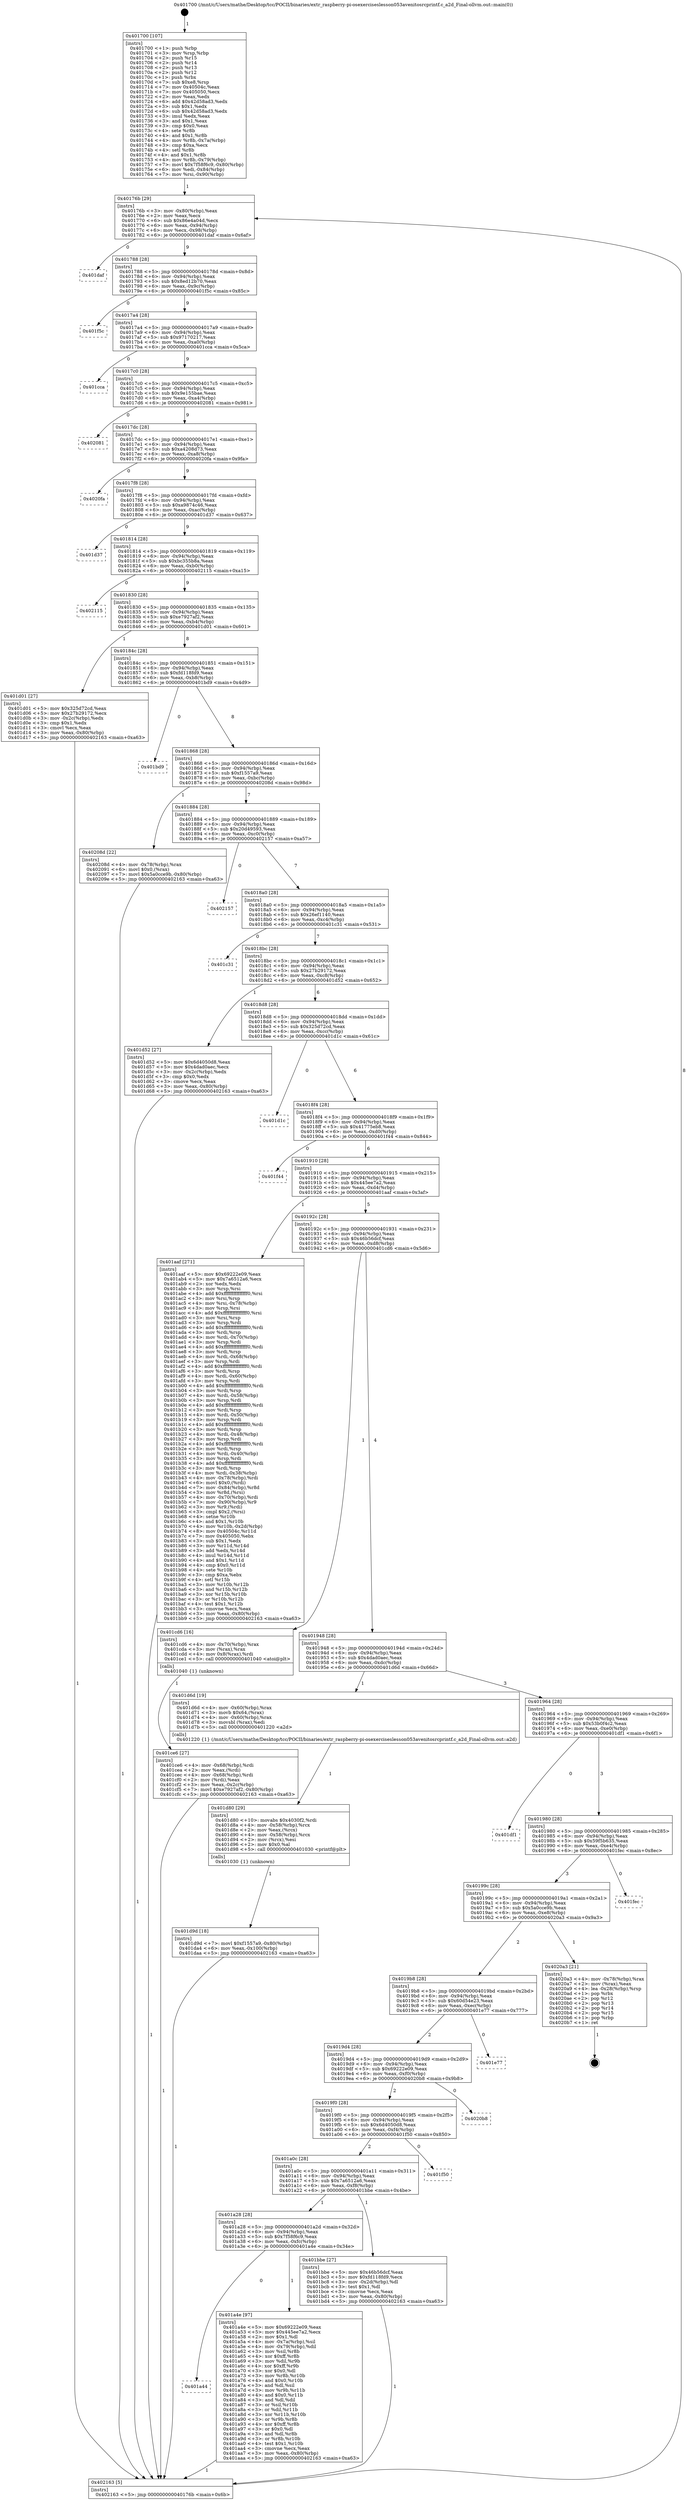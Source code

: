 digraph "0x401700" {
  label = "0x401700 (/mnt/c/Users/mathe/Desktop/tcc/POCII/binaries/extr_raspberry-pi-osexerciseslesson053avenitosrcprintf.c_a2d_Final-ollvm.out::main(0))"
  labelloc = "t"
  node[shape=record]

  Entry [label="",width=0.3,height=0.3,shape=circle,fillcolor=black,style=filled]
  "0x40176b" [label="{
     0x40176b [29]\l
     | [instrs]\l
     &nbsp;&nbsp;0x40176b \<+3\>: mov -0x80(%rbp),%eax\l
     &nbsp;&nbsp;0x40176e \<+2\>: mov %eax,%ecx\l
     &nbsp;&nbsp;0x401770 \<+6\>: sub $0x86e4a04d,%ecx\l
     &nbsp;&nbsp;0x401776 \<+6\>: mov %eax,-0x94(%rbp)\l
     &nbsp;&nbsp;0x40177c \<+6\>: mov %ecx,-0x98(%rbp)\l
     &nbsp;&nbsp;0x401782 \<+6\>: je 0000000000401daf \<main+0x6af\>\l
  }"]
  "0x401daf" [label="{
     0x401daf\l
  }", style=dashed]
  "0x401788" [label="{
     0x401788 [28]\l
     | [instrs]\l
     &nbsp;&nbsp;0x401788 \<+5\>: jmp 000000000040178d \<main+0x8d\>\l
     &nbsp;&nbsp;0x40178d \<+6\>: mov -0x94(%rbp),%eax\l
     &nbsp;&nbsp;0x401793 \<+5\>: sub $0x8ed12b70,%eax\l
     &nbsp;&nbsp;0x401798 \<+6\>: mov %eax,-0x9c(%rbp)\l
     &nbsp;&nbsp;0x40179e \<+6\>: je 0000000000401f5c \<main+0x85c\>\l
  }"]
  Exit [label="",width=0.3,height=0.3,shape=circle,fillcolor=black,style=filled,peripheries=2]
  "0x401f5c" [label="{
     0x401f5c\l
  }", style=dashed]
  "0x4017a4" [label="{
     0x4017a4 [28]\l
     | [instrs]\l
     &nbsp;&nbsp;0x4017a4 \<+5\>: jmp 00000000004017a9 \<main+0xa9\>\l
     &nbsp;&nbsp;0x4017a9 \<+6\>: mov -0x94(%rbp),%eax\l
     &nbsp;&nbsp;0x4017af \<+5\>: sub $0x97170217,%eax\l
     &nbsp;&nbsp;0x4017b4 \<+6\>: mov %eax,-0xa0(%rbp)\l
     &nbsp;&nbsp;0x4017ba \<+6\>: je 0000000000401cca \<main+0x5ca\>\l
  }"]
  "0x401d9d" [label="{
     0x401d9d [18]\l
     | [instrs]\l
     &nbsp;&nbsp;0x401d9d \<+7\>: movl $0xf1557a9,-0x80(%rbp)\l
     &nbsp;&nbsp;0x401da4 \<+6\>: mov %eax,-0x100(%rbp)\l
     &nbsp;&nbsp;0x401daa \<+5\>: jmp 0000000000402163 \<main+0xa63\>\l
  }"]
  "0x401cca" [label="{
     0x401cca\l
  }", style=dashed]
  "0x4017c0" [label="{
     0x4017c0 [28]\l
     | [instrs]\l
     &nbsp;&nbsp;0x4017c0 \<+5\>: jmp 00000000004017c5 \<main+0xc5\>\l
     &nbsp;&nbsp;0x4017c5 \<+6\>: mov -0x94(%rbp),%eax\l
     &nbsp;&nbsp;0x4017cb \<+5\>: sub $0x9e155bae,%eax\l
     &nbsp;&nbsp;0x4017d0 \<+6\>: mov %eax,-0xa4(%rbp)\l
     &nbsp;&nbsp;0x4017d6 \<+6\>: je 0000000000402081 \<main+0x981\>\l
  }"]
  "0x401d80" [label="{
     0x401d80 [29]\l
     | [instrs]\l
     &nbsp;&nbsp;0x401d80 \<+10\>: movabs $0x4030f2,%rdi\l
     &nbsp;&nbsp;0x401d8a \<+4\>: mov -0x58(%rbp),%rcx\l
     &nbsp;&nbsp;0x401d8e \<+2\>: mov %eax,(%rcx)\l
     &nbsp;&nbsp;0x401d90 \<+4\>: mov -0x58(%rbp),%rcx\l
     &nbsp;&nbsp;0x401d94 \<+2\>: mov (%rcx),%esi\l
     &nbsp;&nbsp;0x401d96 \<+2\>: mov $0x0,%al\l
     &nbsp;&nbsp;0x401d98 \<+5\>: call 0000000000401030 \<printf@plt\>\l
     | [calls]\l
     &nbsp;&nbsp;0x401030 \{1\} (unknown)\l
  }"]
  "0x402081" [label="{
     0x402081\l
  }", style=dashed]
  "0x4017dc" [label="{
     0x4017dc [28]\l
     | [instrs]\l
     &nbsp;&nbsp;0x4017dc \<+5\>: jmp 00000000004017e1 \<main+0xe1\>\l
     &nbsp;&nbsp;0x4017e1 \<+6\>: mov -0x94(%rbp),%eax\l
     &nbsp;&nbsp;0x4017e7 \<+5\>: sub $0xa4208d73,%eax\l
     &nbsp;&nbsp;0x4017ec \<+6\>: mov %eax,-0xa8(%rbp)\l
     &nbsp;&nbsp;0x4017f2 \<+6\>: je 00000000004020fa \<main+0x9fa\>\l
  }"]
  "0x401ce6" [label="{
     0x401ce6 [27]\l
     | [instrs]\l
     &nbsp;&nbsp;0x401ce6 \<+4\>: mov -0x68(%rbp),%rdi\l
     &nbsp;&nbsp;0x401cea \<+2\>: mov %eax,(%rdi)\l
     &nbsp;&nbsp;0x401cec \<+4\>: mov -0x68(%rbp),%rdi\l
     &nbsp;&nbsp;0x401cf0 \<+2\>: mov (%rdi),%eax\l
     &nbsp;&nbsp;0x401cf2 \<+3\>: mov %eax,-0x2c(%rbp)\l
     &nbsp;&nbsp;0x401cf5 \<+7\>: movl $0xe7927af2,-0x80(%rbp)\l
     &nbsp;&nbsp;0x401cfc \<+5\>: jmp 0000000000402163 \<main+0xa63\>\l
  }"]
  "0x4020fa" [label="{
     0x4020fa\l
  }", style=dashed]
  "0x4017f8" [label="{
     0x4017f8 [28]\l
     | [instrs]\l
     &nbsp;&nbsp;0x4017f8 \<+5\>: jmp 00000000004017fd \<main+0xfd\>\l
     &nbsp;&nbsp;0x4017fd \<+6\>: mov -0x94(%rbp),%eax\l
     &nbsp;&nbsp;0x401803 \<+5\>: sub $0xa9874c46,%eax\l
     &nbsp;&nbsp;0x401808 \<+6\>: mov %eax,-0xac(%rbp)\l
     &nbsp;&nbsp;0x40180e \<+6\>: je 0000000000401d37 \<main+0x637\>\l
  }"]
  "0x401700" [label="{
     0x401700 [107]\l
     | [instrs]\l
     &nbsp;&nbsp;0x401700 \<+1\>: push %rbp\l
     &nbsp;&nbsp;0x401701 \<+3\>: mov %rsp,%rbp\l
     &nbsp;&nbsp;0x401704 \<+2\>: push %r15\l
     &nbsp;&nbsp;0x401706 \<+2\>: push %r14\l
     &nbsp;&nbsp;0x401708 \<+2\>: push %r13\l
     &nbsp;&nbsp;0x40170a \<+2\>: push %r12\l
     &nbsp;&nbsp;0x40170c \<+1\>: push %rbx\l
     &nbsp;&nbsp;0x40170d \<+7\>: sub $0xe8,%rsp\l
     &nbsp;&nbsp;0x401714 \<+7\>: mov 0x40504c,%eax\l
     &nbsp;&nbsp;0x40171b \<+7\>: mov 0x405050,%ecx\l
     &nbsp;&nbsp;0x401722 \<+2\>: mov %eax,%edx\l
     &nbsp;&nbsp;0x401724 \<+6\>: add $0x42d58ad3,%edx\l
     &nbsp;&nbsp;0x40172a \<+3\>: sub $0x1,%edx\l
     &nbsp;&nbsp;0x40172d \<+6\>: sub $0x42d58ad3,%edx\l
     &nbsp;&nbsp;0x401733 \<+3\>: imul %edx,%eax\l
     &nbsp;&nbsp;0x401736 \<+3\>: and $0x1,%eax\l
     &nbsp;&nbsp;0x401739 \<+3\>: cmp $0x0,%eax\l
     &nbsp;&nbsp;0x40173c \<+4\>: sete %r8b\l
     &nbsp;&nbsp;0x401740 \<+4\>: and $0x1,%r8b\l
     &nbsp;&nbsp;0x401744 \<+4\>: mov %r8b,-0x7a(%rbp)\l
     &nbsp;&nbsp;0x401748 \<+3\>: cmp $0xa,%ecx\l
     &nbsp;&nbsp;0x40174b \<+4\>: setl %r8b\l
     &nbsp;&nbsp;0x40174f \<+4\>: and $0x1,%r8b\l
     &nbsp;&nbsp;0x401753 \<+4\>: mov %r8b,-0x79(%rbp)\l
     &nbsp;&nbsp;0x401757 \<+7\>: movl $0x7f58f6c9,-0x80(%rbp)\l
     &nbsp;&nbsp;0x40175e \<+6\>: mov %edi,-0x84(%rbp)\l
     &nbsp;&nbsp;0x401764 \<+7\>: mov %rsi,-0x90(%rbp)\l
  }"]
  "0x401d37" [label="{
     0x401d37\l
  }", style=dashed]
  "0x401814" [label="{
     0x401814 [28]\l
     | [instrs]\l
     &nbsp;&nbsp;0x401814 \<+5\>: jmp 0000000000401819 \<main+0x119\>\l
     &nbsp;&nbsp;0x401819 \<+6\>: mov -0x94(%rbp),%eax\l
     &nbsp;&nbsp;0x40181f \<+5\>: sub $0xbc355b8a,%eax\l
     &nbsp;&nbsp;0x401824 \<+6\>: mov %eax,-0xb0(%rbp)\l
     &nbsp;&nbsp;0x40182a \<+6\>: je 0000000000402115 \<main+0xa15\>\l
  }"]
  "0x402163" [label="{
     0x402163 [5]\l
     | [instrs]\l
     &nbsp;&nbsp;0x402163 \<+5\>: jmp 000000000040176b \<main+0x6b\>\l
  }"]
  "0x402115" [label="{
     0x402115\l
  }", style=dashed]
  "0x401830" [label="{
     0x401830 [28]\l
     | [instrs]\l
     &nbsp;&nbsp;0x401830 \<+5\>: jmp 0000000000401835 \<main+0x135\>\l
     &nbsp;&nbsp;0x401835 \<+6\>: mov -0x94(%rbp),%eax\l
     &nbsp;&nbsp;0x40183b \<+5\>: sub $0xe7927af2,%eax\l
     &nbsp;&nbsp;0x401840 \<+6\>: mov %eax,-0xb4(%rbp)\l
     &nbsp;&nbsp;0x401846 \<+6\>: je 0000000000401d01 \<main+0x601\>\l
  }"]
  "0x401a44" [label="{
     0x401a44\l
  }", style=dashed]
  "0x401d01" [label="{
     0x401d01 [27]\l
     | [instrs]\l
     &nbsp;&nbsp;0x401d01 \<+5\>: mov $0x325d72cd,%eax\l
     &nbsp;&nbsp;0x401d06 \<+5\>: mov $0x27b29172,%ecx\l
     &nbsp;&nbsp;0x401d0b \<+3\>: mov -0x2c(%rbp),%edx\l
     &nbsp;&nbsp;0x401d0e \<+3\>: cmp $0x1,%edx\l
     &nbsp;&nbsp;0x401d11 \<+3\>: cmovl %ecx,%eax\l
     &nbsp;&nbsp;0x401d14 \<+3\>: mov %eax,-0x80(%rbp)\l
     &nbsp;&nbsp;0x401d17 \<+5\>: jmp 0000000000402163 \<main+0xa63\>\l
  }"]
  "0x40184c" [label="{
     0x40184c [28]\l
     | [instrs]\l
     &nbsp;&nbsp;0x40184c \<+5\>: jmp 0000000000401851 \<main+0x151\>\l
     &nbsp;&nbsp;0x401851 \<+6\>: mov -0x94(%rbp),%eax\l
     &nbsp;&nbsp;0x401857 \<+5\>: sub $0xfd118fd9,%eax\l
     &nbsp;&nbsp;0x40185c \<+6\>: mov %eax,-0xb8(%rbp)\l
     &nbsp;&nbsp;0x401862 \<+6\>: je 0000000000401bd9 \<main+0x4d9\>\l
  }"]
  "0x401a4e" [label="{
     0x401a4e [97]\l
     | [instrs]\l
     &nbsp;&nbsp;0x401a4e \<+5\>: mov $0x69222e09,%eax\l
     &nbsp;&nbsp;0x401a53 \<+5\>: mov $0x445ee7a2,%ecx\l
     &nbsp;&nbsp;0x401a58 \<+2\>: mov $0x1,%dl\l
     &nbsp;&nbsp;0x401a5a \<+4\>: mov -0x7a(%rbp),%sil\l
     &nbsp;&nbsp;0x401a5e \<+4\>: mov -0x79(%rbp),%dil\l
     &nbsp;&nbsp;0x401a62 \<+3\>: mov %sil,%r8b\l
     &nbsp;&nbsp;0x401a65 \<+4\>: xor $0xff,%r8b\l
     &nbsp;&nbsp;0x401a69 \<+3\>: mov %dil,%r9b\l
     &nbsp;&nbsp;0x401a6c \<+4\>: xor $0xff,%r9b\l
     &nbsp;&nbsp;0x401a70 \<+3\>: xor $0x0,%dl\l
     &nbsp;&nbsp;0x401a73 \<+3\>: mov %r8b,%r10b\l
     &nbsp;&nbsp;0x401a76 \<+4\>: and $0x0,%r10b\l
     &nbsp;&nbsp;0x401a7a \<+3\>: and %dl,%sil\l
     &nbsp;&nbsp;0x401a7d \<+3\>: mov %r9b,%r11b\l
     &nbsp;&nbsp;0x401a80 \<+4\>: and $0x0,%r11b\l
     &nbsp;&nbsp;0x401a84 \<+3\>: and %dl,%dil\l
     &nbsp;&nbsp;0x401a87 \<+3\>: or %sil,%r10b\l
     &nbsp;&nbsp;0x401a8a \<+3\>: or %dil,%r11b\l
     &nbsp;&nbsp;0x401a8d \<+3\>: xor %r11b,%r10b\l
     &nbsp;&nbsp;0x401a90 \<+3\>: or %r9b,%r8b\l
     &nbsp;&nbsp;0x401a93 \<+4\>: xor $0xff,%r8b\l
     &nbsp;&nbsp;0x401a97 \<+3\>: or $0x0,%dl\l
     &nbsp;&nbsp;0x401a9a \<+3\>: and %dl,%r8b\l
     &nbsp;&nbsp;0x401a9d \<+3\>: or %r8b,%r10b\l
     &nbsp;&nbsp;0x401aa0 \<+4\>: test $0x1,%r10b\l
     &nbsp;&nbsp;0x401aa4 \<+3\>: cmovne %ecx,%eax\l
     &nbsp;&nbsp;0x401aa7 \<+3\>: mov %eax,-0x80(%rbp)\l
     &nbsp;&nbsp;0x401aaa \<+5\>: jmp 0000000000402163 \<main+0xa63\>\l
  }"]
  "0x401bd9" [label="{
     0x401bd9\l
  }", style=dashed]
  "0x401868" [label="{
     0x401868 [28]\l
     | [instrs]\l
     &nbsp;&nbsp;0x401868 \<+5\>: jmp 000000000040186d \<main+0x16d\>\l
     &nbsp;&nbsp;0x40186d \<+6\>: mov -0x94(%rbp),%eax\l
     &nbsp;&nbsp;0x401873 \<+5\>: sub $0xf1557a9,%eax\l
     &nbsp;&nbsp;0x401878 \<+6\>: mov %eax,-0xbc(%rbp)\l
     &nbsp;&nbsp;0x40187e \<+6\>: je 000000000040208d \<main+0x98d\>\l
  }"]
  "0x401a28" [label="{
     0x401a28 [28]\l
     | [instrs]\l
     &nbsp;&nbsp;0x401a28 \<+5\>: jmp 0000000000401a2d \<main+0x32d\>\l
     &nbsp;&nbsp;0x401a2d \<+6\>: mov -0x94(%rbp),%eax\l
     &nbsp;&nbsp;0x401a33 \<+5\>: sub $0x7f58f6c9,%eax\l
     &nbsp;&nbsp;0x401a38 \<+6\>: mov %eax,-0xfc(%rbp)\l
     &nbsp;&nbsp;0x401a3e \<+6\>: je 0000000000401a4e \<main+0x34e\>\l
  }"]
  "0x40208d" [label="{
     0x40208d [22]\l
     | [instrs]\l
     &nbsp;&nbsp;0x40208d \<+4\>: mov -0x78(%rbp),%rax\l
     &nbsp;&nbsp;0x402091 \<+6\>: movl $0x0,(%rax)\l
     &nbsp;&nbsp;0x402097 \<+7\>: movl $0x5a0cce9b,-0x80(%rbp)\l
     &nbsp;&nbsp;0x40209e \<+5\>: jmp 0000000000402163 \<main+0xa63\>\l
  }"]
  "0x401884" [label="{
     0x401884 [28]\l
     | [instrs]\l
     &nbsp;&nbsp;0x401884 \<+5\>: jmp 0000000000401889 \<main+0x189\>\l
     &nbsp;&nbsp;0x401889 \<+6\>: mov -0x94(%rbp),%eax\l
     &nbsp;&nbsp;0x40188f \<+5\>: sub $0x20d49593,%eax\l
     &nbsp;&nbsp;0x401894 \<+6\>: mov %eax,-0xc0(%rbp)\l
     &nbsp;&nbsp;0x40189a \<+6\>: je 0000000000402157 \<main+0xa57\>\l
  }"]
  "0x401bbe" [label="{
     0x401bbe [27]\l
     | [instrs]\l
     &nbsp;&nbsp;0x401bbe \<+5\>: mov $0x46b56dcf,%eax\l
     &nbsp;&nbsp;0x401bc3 \<+5\>: mov $0xfd118fd9,%ecx\l
     &nbsp;&nbsp;0x401bc8 \<+3\>: mov -0x2d(%rbp),%dl\l
     &nbsp;&nbsp;0x401bcb \<+3\>: test $0x1,%dl\l
     &nbsp;&nbsp;0x401bce \<+3\>: cmovne %ecx,%eax\l
     &nbsp;&nbsp;0x401bd1 \<+3\>: mov %eax,-0x80(%rbp)\l
     &nbsp;&nbsp;0x401bd4 \<+5\>: jmp 0000000000402163 \<main+0xa63\>\l
  }"]
  "0x402157" [label="{
     0x402157\l
  }", style=dashed]
  "0x4018a0" [label="{
     0x4018a0 [28]\l
     | [instrs]\l
     &nbsp;&nbsp;0x4018a0 \<+5\>: jmp 00000000004018a5 \<main+0x1a5\>\l
     &nbsp;&nbsp;0x4018a5 \<+6\>: mov -0x94(%rbp),%eax\l
     &nbsp;&nbsp;0x4018ab \<+5\>: sub $0x26ef1140,%eax\l
     &nbsp;&nbsp;0x4018b0 \<+6\>: mov %eax,-0xc4(%rbp)\l
     &nbsp;&nbsp;0x4018b6 \<+6\>: je 0000000000401c31 \<main+0x531\>\l
  }"]
  "0x401a0c" [label="{
     0x401a0c [28]\l
     | [instrs]\l
     &nbsp;&nbsp;0x401a0c \<+5\>: jmp 0000000000401a11 \<main+0x311\>\l
     &nbsp;&nbsp;0x401a11 \<+6\>: mov -0x94(%rbp),%eax\l
     &nbsp;&nbsp;0x401a17 \<+5\>: sub $0x7a6512a6,%eax\l
     &nbsp;&nbsp;0x401a1c \<+6\>: mov %eax,-0xf8(%rbp)\l
     &nbsp;&nbsp;0x401a22 \<+6\>: je 0000000000401bbe \<main+0x4be\>\l
  }"]
  "0x401c31" [label="{
     0x401c31\l
  }", style=dashed]
  "0x4018bc" [label="{
     0x4018bc [28]\l
     | [instrs]\l
     &nbsp;&nbsp;0x4018bc \<+5\>: jmp 00000000004018c1 \<main+0x1c1\>\l
     &nbsp;&nbsp;0x4018c1 \<+6\>: mov -0x94(%rbp),%eax\l
     &nbsp;&nbsp;0x4018c7 \<+5\>: sub $0x27b29172,%eax\l
     &nbsp;&nbsp;0x4018cc \<+6\>: mov %eax,-0xc8(%rbp)\l
     &nbsp;&nbsp;0x4018d2 \<+6\>: je 0000000000401d52 \<main+0x652\>\l
  }"]
  "0x401f50" [label="{
     0x401f50\l
  }", style=dashed]
  "0x401d52" [label="{
     0x401d52 [27]\l
     | [instrs]\l
     &nbsp;&nbsp;0x401d52 \<+5\>: mov $0x6d4050d8,%eax\l
     &nbsp;&nbsp;0x401d57 \<+5\>: mov $0x4dad0aec,%ecx\l
     &nbsp;&nbsp;0x401d5c \<+3\>: mov -0x2c(%rbp),%edx\l
     &nbsp;&nbsp;0x401d5f \<+3\>: cmp $0x0,%edx\l
     &nbsp;&nbsp;0x401d62 \<+3\>: cmove %ecx,%eax\l
     &nbsp;&nbsp;0x401d65 \<+3\>: mov %eax,-0x80(%rbp)\l
     &nbsp;&nbsp;0x401d68 \<+5\>: jmp 0000000000402163 \<main+0xa63\>\l
  }"]
  "0x4018d8" [label="{
     0x4018d8 [28]\l
     | [instrs]\l
     &nbsp;&nbsp;0x4018d8 \<+5\>: jmp 00000000004018dd \<main+0x1dd\>\l
     &nbsp;&nbsp;0x4018dd \<+6\>: mov -0x94(%rbp),%eax\l
     &nbsp;&nbsp;0x4018e3 \<+5\>: sub $0x325d72cd,%eax\l
     &nbsp;&nbsp;0x4018e8 \<+6\>: mov %eax,-0xcc(%rbp)\l
     &nbsp;&nbsp;0x4018ee \<+6\>: je 0000000000401d1c \<main+0x61c\>\l
  }"]
  "0x4019f0" [label="{
     0x4019f0 [28]\l
     | [instrs]\l
     &nbsp;&nbsp;0x4019f0 \<+5\>: jmp 00000000004019f5 \<main+0x2f5\>\l
     &nbsp;&nbsp;0x4019f5 \<+6\>: mov -0x94(%rbp),%eax\l
     &nbsp;&nbsp;0x4019fb \<+5\>: sub $0x6d4050d8,%eax\l
     &nbsp;&nbsp;0x401a00 \<+6\>: mov %eax,-0xf4(%rbp)\l
     &nbsp;&nbsp;0x401a06 \<+6\>: je 0000000000401f50 \<main+0x850\>\l
  }"]
  "0x401d1c" [label="{
     0x401d1c\l
  }", style=dashed]
  "0x4018f4" [label="{
     0x4018f4 [28]\l
     | [instrs]\l
     &nbsp;&nbsp;0x4018f4 \<+5\>: jmp 00000000004018f9 \<main+0x1f9\>\l
     &nbsp;&nbsp;0x4018f9 \<+6\>: mov -0x94(%rbp),%eax\l
     &nbsp;&nbsp;0x4018ff \<+5\>: sub $0x41775eb8,%eax\l
     &nbsp;&nbsp;0x401904 \<+6\>: mov %eax,-0xd0(%rbp)\l
     &nbsp;&nbsp;0x40190a \<+6\>: je 0000000000401f44 \<main+0x844\>\l
  }"]
  "0x4020b8" [label="{
     0x4020b8\l
  }", style=dashed]
  "0x401f44" [label="{
     0x401f44\l
  }", style=dashed]
  "0x401910" [label="{
     0x401910 [28]\l
     | [instrs]\l
     &nbsp;&nbsp;0x401910 \<+5\>: jmp 0000000000401915 \<main+0x215\>\l
     &nbsp;&nbsp;0x401915 \<+6\>: mov -0x94(%rbp),%eax\l
     &nbsp;&nbsp;0x40191b \<+5\>: sub $0x445ee7a2,%eax\l
     &nbsp;&nbsp;0x401920 \<+6\>: mov %eax,-0xd4(%rbp)\l
     &nbsp;&nbsp;0x401926 \<+6\>: je 0000000000401aaf \<main+0x3af\>\l
  }"]
  "0x4019d4" [label="{
     0x4019d4 [28]\l
     | [instrs]\l
     &nbsp;&nbsp;0x4019d4 \<+5\>: jmp 00000000004019d9 \<main+0x2d9\>\l
     &nbsp;&nbsp;0x4019d9 \<+6\>: mov -0x94(%rbp),%eax\l
     &nbsp;&nbsp;0x4019df \<+5\>: sub $0x69222e09,%eax\l
     &nbsp;&nbsp;0x4019e4 \<+6\>: mov %eax,-0xf0(%rbp)\l
     &nbsp;&nbsp;0x4019ea \<+6\>: je 00000000004020b8 \<main+0x9b8\>\l
  }"]
  "0x401aaf" [label="{
     0x401aaf [271]\l
     | [instrs]\l
     &nbsp;&nbsp;0x401aaf \<+5\>: mov $0x69222e09,%eax\l
     &nbsp;&nbsp;0x401ab4 \<+5\>: mov $0x7a6512a6,%ecx\l
     &nbsp;&nbsp;0x401ab9 \<+2\>: xor %edx,%edx\l
     &nbsp;&nbsp;0x401abb \<+3\>: mov %rsp,%rsi\l
     &nbsp;&nbsp;0x401abe \<+4\>: add $0xfffffffffffffff0,%rsi\l
     &nbsp;&nbsp;0x401ac2 \<+3\>: mov %rsi,%rsp\l
     &nbsp;&nbsp;0x401ac5 \<+4\>: mov %rsi,-0x78(%rbp)\l
     &nbsp;&nbsp;0x401ac9 \<+3\>: mov %rsp,%rsi\l
     &nbsp;&nbsp;0x401acc \<+4\>: add $0xfffffffffffffff0,%rsi\l
     &nbsp;&nbsp;0x401ad0 \<+3\>: mov %rsi,%rsp\l
     &nbsp;&nbsp;0x401ad3 \<+3\>: mov %rsp,%rdi\l
     &nbsp;&nbsp;0x401ad6 \<+4\>: add $0xfffffffffffffff0,%rdi\l
     &nbsp;&nbsp;0x401ada \<+3\>: mov %rdi,%rsp\l
     &nbsp;&nbsp;0x401add \<+4\>: mov %rdi,-0x70(%rbp)\l
     &nbsp;&nbsp;0x401ae1 \<+3\>: mov %rsp,%rdi\l
     &nbsp;&nbsp;0x401ae4 \<+4\>: add $0xfffffffffffffff0,%rdi\l
     &nbsp;&nbsp;0x401ae8 \<+3\>: mov %rdi,%rsp\l
     &nbsp;&nbsp;0x401aeb \<+4\>: mov %rdi,-0x68(%rbp)\l
     &nbsp;&nbsp;0x401aef \<+3\>: mov %rsp,%rdi\l
     &nbsp;&nbsp;0x401af2 \<+4\>: add $0xfffffffffffffff0,%rdi\l
     &nbsp;&nbsp;0x401af6 \<+3\>: mov %rdi,%rsp\l
     &nbsp;&nbsp;0x401af9 \<+4\>: mov %rdi,-0x60(%rbp)\l
     &nbsp;&nbsp;0x401afd \<+3\>: mov %rsp,%rdi\l
     &nbsp;&nbsp;0x401b00 \<+4\>: add $0xfffffffffffffff0,%rdi\l
     &nbsp;&nbsp;0x401b04 \<+3\>: mov %rdi,%rsp\l
     &nbsp;&nbsp;0x401b07 \<+4\>: mov %rdi,-0x58(%rbp)\l
     &nbsp;&nbsp;0x401b0b \<+3\>: mov %rsp,%rdi\l
     &nbsp;&nbsp;0x401b0e \<+4\>: add $0xfffffffffffffff0,%rdi\l
     &nbsp;&nbsp;0x401b12 \<+3\>: mov %rdi,%rsp\l
     &nbsp;&nbsp;0x401b15 \<+4\>: mov %rdi,-0x50(%rbp)\l
     &nbsp;&nbsp;0x401b19 \<+3\>: mov %rsp,%rdi\l
     &nbsp;&nbsp;0x401b1c \<+4\>: add $0xfffffffffffffff0,%rdi\l
     &nbsp;&nbsp;0x401b20 \<+3\>: mov %rdi,%rsp\l
     &nbsp;&nbsp;0x401b23 \<+4\>: mov %rdi,-0x48(%rbp)\l
     &nbsp;&nbsp;0x401b27 \<+3\>: mov %rsp,%rdi\l
     &nbsp;&nbsp;0x401b2a \<+4\>: add $0xfffffffffffffff0,%rdi\l
     &nbsp;&nbsp;0x401b2e \<+3\>: mov %rdi,%rsp\l
     &nbsp;&nbsp;0x401b31 \<+4\>: mov %rdi,-0x40(%rbp)\l
     &nbsp;&nbsp;0x401b35 \<+3\>: mov %rsp,%rdi\l
     &nbsp;&nbsp;0x401b38 \<+4\>: add $0xfffffffffffffff0,%rdi\l
     &nbsp;&nbsp;0x401b3c \<+3\>: mov %rdi,%rsp\l
     &nbsp;&nbsp;0x401b3f \<+4\>: mov %rdi,-0x38(%rbp)\l
     &nbsp;&nbsp;0x401b43 \<+4\>: mov -0x78(%rbp),%rdi\l
     &nbsp;&nbsp;0x401b47 \<+6\>: movl $0x0,(%rdi)\l
     &nbsp;&nbsp;0x401b4d \<+7\>: mov -0x84(%rbp),%r8d\l
     &nbsp;&nbsp;0x401b54 \<+3\>: mov %r8d,(%rsi)\l
     &nbsp;&nbsp;0x401b57 \<+4\>: mov -0x70(%rbp),%rdi\l
     &nbsp;&nbsp;0x401b5b \<+7\>: mov -0x90(%rbp),%r9\l
     &nbsp;&nbsp;0x401b62 \<+3\>: mov %r9,(%rdi)\l
     &nbsp;&nbsp;0x401b65 \<+3\>: cmpl $0x2,(%rsi)\l
     &nbsp;&nbsp;0x401b68 \<+4\>: setne %r10b\l
     &nbsp;&nbsp;0x401b6c \<+4\>: and $0x1,%r10b\l
     &nbsp;&nbsp;0x401b70 \<+4\>: mov %r10b,-0x2d(%rbp)\l
     &nbsp;&nbsp;0x401b74 \<+8\>: mov 0x40504c,%r11d\l
     &nbsp;&nbsp;0x401b7c \<+7\>: mov 0x405050,%ebx\l
     &nbsp;&nbsp;0x401b83 \<+3\>: sub $0x1,%edx\l
     &nbsp;&nbsp;0x401b86 \<+3\>: mov %r11d,%r14d\l
     &nbsp;&nbsp;0x401b89 \<+3\>: add %edx,%r14d\l
     &nbsp;&nbsp;0x401b8c \<+4\>: imul %r14d,%r11d\l
     &nbsp;&nbsp;0x401b90 \<+4\>: and $0x1,%r11d\l
     &nbsp;&nbsp;0x401b94 \<+4\>: cmp $0x0,%r11d\l
     &nbsp;&nbsp;0x401b98 \<+4\>: sete %r10b\l
     &nbsp;&nbsp;0x401b9c \<+3\>: cmp $0xa,%ebx\l
     &nbsp;&nbsp;0x401b9f \<+4\>: setl %r15b\l
     &nbsp;&nbsp;0x401ba3 \<+3\>: mov %r10b,%r12b\l
     &nbsp;&nbsp;0x401ba6 \<+3\>: and %r15b,%r12b\l
     &nbsp;&nbsp;0x401ba9 \<+3\>: xor %r15b,%r10b\l
     &nbsp;&nbsp;0x401bac \<+3\>: or %r10b,%r12b\l
     &nbsp;&nbsp;0x401baf \<+4\>: test $0x1,%r12b\l
     &nbsp;&nbsp;0x401bb3 \<+3\>: cmovne %ecx,%eax\l
     &nbsp;&nbsp;0x401bb6 \<+3\>: mov %eax,-0x80(%rbp)\l
     &nbsp;&nbsp;0x401bb9 \<+5\>: jmp 0000000000402163 \<main+0xa63\>\l
  }"]
  "0x40192c" [label="{
     0x40192c [28]\l
     | [instrs]\l
     &nbsp;&nbsp;0x40192c \<+5\>: jmp 0000000000401931 \<main+0x231\>\l
     &nbsp;&nbsp;0x401931 \<+6\>: mov -0x94(%rbp),%eax\l
     &nbsp;&nbsp;0x401937 \<+5\>: sub $0x46b56dcf,%eax\l
     &nbsp;&nbsp;0x40193c \<+6\>: mov %eax,-0xd8(%rbp)\l
     &nbsp;&nbsp;0x401942 \<+6\>: je 0000000000401cd6 \<main+0x5d6\>\l
  }"]
  "0x401e77" [label="{
     0x401e77\l
  }", style=dashed]
  "0x401cd6" [label="{
     0x401cd6 [16]\l
     | [instrs]\l
     &nbsp;&nbsp;0x401cd6 \<+4\>: mov -0x70(%rbp),%rax\l
     &nbsp;&nbsp;0x401cda \<+3\>: mov (%rax),%rax\l
     &nbsp;&nbsp;0x401cdd \<+4\>: mov 0x8(%rax),%rdi\l
     &nbsp;&nbsp;0x401ce1 \<+5\>: call 0000000000401040 \<atoi@plt\>\l
     | [calls]\l
     &nbsp;&nbsp;0x401040 \{1\} (unknown)\l
  }"]
  "0x401948" [label="{
     0x401948 [28]\l
     | [instrs]\l
     &nbsp;&nbsp;0x401948 \<+5\>: jmp 000000000040194d \<main+0x24d\>\l
     &nbsp;&nbsp;0x40194d \<+6\>: mov -0x94(%rbp),%eax\l
     &nbsp;&nbsp;0x401953 \<+5\>: sub $0x4dad0aec,%eax\l
     &nbsp;&nbsp;0x401958 \<+6\>: mov %eax,-0xdc(%rbp)\l
     &nbsp;&nbsp;0x40195e \<+6\>: je 0000000000401d6d \<main+0x66d\>\l
  }"]
  "0x4019b8" [label="{
     0x4019b8 [28]\l
     | [instrs]\l
     &nbsp;&nbsp;0x4019b8 \<+5\>: jmp 00000000004019bd \<main+0x2bd\>\l
     &nbsp;&nbsp;0x4019bd \<+6\>: mov -0x94(%rbp),%eax\l
     &nbsp;&nbsp;0x4019c3 \<+5\>: sub $0x60d54e23,%eax\l
     &nbsp;&nbsp;0x4019c8 \<+6\>: mov %eax,-0xec(%rbp)\l
     &nbsp;&nbsp;0x4019ce \<+6\>: je 0000000000401e77 \<main+0x777\>\l
  }"]
  "0x401d6d" [label="{
     0x401d6d [19]\l
     | [instrs]\l
     &nbsp;&nbsp;0x401d6d \<+4\>: mov -0x60(%rbp),%rax\l
     &nbsp;&nbsp;0x401d71 \<+3\>: movb $0x64,(%rax)\l
     &nbsp;&nbsp;0x401d74 \<+4\>: mov -0x60(%rbp),%rax\l
     &nbsp;&nbsp;0x401d78 \<+3\>: movsbl (%rax),%edi\l
     &nbsp;&nbsp;0x401d7b \<+5\>: call 0000000000401220 \<a2d\>\l
     | [calls]\l
     &nbsp;&nbsp;0x401220 \{1\} (/mnt/c/Users/mathe/Desktop/tcc/POCII/binaries/extr_raspberry-pi-osexerciseslesson053avenitosrcprintf.c_a2d_Final-ollvm.out::a2d)\l
  }"]
  "0x401964" [label="{
     0x401964 [28]\l
     | [instrs]\l
     &nbsp;&nbsp;0x401964 \<+5\>: jmp 0000000000401969 \<main+0x269\>\l
     &nbsp;&nbsp;0x401969 \<+6\>: mov -0x94(%rbp),%eax\l
     &nbsp;&nbsp;0x40196f \<+5\>: sub $0x53b0f4c2,%eax\l
     &nbsp;&nbsp;0x401974 \<+6\>: mov %eax,-0xe0(%rbp)\l
     &nbsp;&nbsp;0x40197a \<+6\>: je 0000000000401df1 \<main+0x6f1\>\l
  }"]
  "0x4020a3" [label="{
     0x4020a3 [21]\l
     | [instrs]\l
     &nbsp;&nbsp;0x4020a3 \<+4\>: mov -0x78(%rbp),%rax\l
     &nbsp;&nbsp;0x4020a7 \<+2\>: mov (%rax),%eax\l
     &nbsp;&nbsp;0x4020a9 \<+4\>: lea -0x28(%rbp),%rsp\l
     &nbsp;&nbsp;0x4020ad \<+1\>: pop %rbx\l
     &nbsp;&nbsp;0x4020ae \<+2\>: pop %r12\l
     &nbsp;&nbsp;0x4020b0 \<+2\>: pop %r13\l
     &nbsp;&nbsp;0x4020b2 \<+2\>: pop %r14\l
     &nbsp;&nbsp;0x4020b4 \<+2\>: pop %r15\l
     &nbsp;&nbsp;0x4020b6 \<+1\>: pop %rbp\l
     &nbsp;&nbsp;0x4020b7 \<+1\>: ret\l
  }"]
  "0x401df1" [label="{
     0x401df1\l
  }", style=dashed]
  "0x401980" [label="{
     0x401980 [28]\l
     | [instrs]\l
     &nbsp;&nbsp;0x401980 \<+5\>: jmp 0000000000401985 \<main+0x285\>\l
     &nbsp;&nbsp;0x401985 \<+6\>: mov -0x94(%rbp),%eax\l
     &nbsp;&nbsp;0x40198b \<+5\>: sub $0x59f5b635,%eax\l
     &nbsp;&nbsp;0x401990 \<+6\>: mov %eax,-0xe4(%rbp)\l
     &nbsp;&nbsp;0x401996 \<+6\>: je 0000000000401fec \<main+0x8ec\>\l
  }"]
  "0x40199c" [label="{
     0x40199c [28]\l
     | [instrs]\l
     &nbsp;&nbsp;0x40199c \<+5\>: jmp 00000000004019a1 \<main+0x2a1\>\l
     &nbsp;&nbsp;0x4019a1 \<+6\>: mov -0x94(%rbp),%eax\l
     &nbsp;&nbsp;0x4019a7 \<+5\>: sub $0x5a0cce9b,%eax\l
     &nbsp;&nbsp;0x4019ac \<+6\>: mov %eax,-0xe8(%rbp)\l
     &nbsp;&nbsp;0x4019b2 \<+6\>: je 00000000004020a3 \<main+0x9a3\>\l
  }"]
  "0x401fec" [label="{
     0x401fec\l
  }", style=dashed]
  Entry -> "0x401700" [label=" 1"]
  "0x40176b" -> "0x401daf" [label=" 0"]
  "0x40176b" -> "0x401788" [label=" 9"]
  "0x4020a3" -> Exit [label=" 1"]
  "0x401788" -> "0x401f5c" [label=" 0"]
  "0x401788" -> "0x4017a4" [label=" 9"]
  "0x40208d" -> "0x402163" [label=" 1"]
  "0x4017a4" -> "0x401cca" [label=" 0"]
  "0x4017a4" -> "0x4017c0" [label=" 9"]
  "0x401d9d" -> "0x402163" [label=" 1"]
  "0x4017c0" -> "0x402081" [label=" 0"]
  "0x4017c0" -> "0x4017dc" [label=" 9"]
  "0x401d80" -> "0x401d9d" [label=" 1"]
  "0x4017dc" -> "0x4020fa" [label=" 0"]
  "0x4017dc" -> "0x4017f8" [label=" 9"]
  "0x401d6d" -> "0x401d80" [label=" 1"]
  "0x4017f8" -> "0x401d37" [label=" 0"]
  "0x4017f8" -> "0x401814" [label=" 9"]
  "0x401d01" -> "0x402163" [label=" 1"]
  "0x401814" -> "0x402115" [label=" 0"]
  "0x401814" -> "0x401830" [label=" 9"]
  "0x401ce6" -> "0x402163" [label=" 1"]
  "0x401830" -> "0x401d01" [label=" 1"]
  "0x401830" -> "0x40184c" [label=" 8"]
  "0x401cd6" -> "0x401ce6" [label=" 1"]
  "0x40184c" -> "0x401bd9" [label=" 0"]
  "0x40184c" -> "0x401868" [label=" 8"]
  "0x401bbe" -> "0x402163" [label=" 1"]
  "0x401868" -> "0x40208d" [label=" 1"]
  "0x401868" -> "0x401884" [label=" 7"]
  "0x401d52" -> "0x402163" [label=" 1"]
  "0x401884" -> "0x402157" [label=" 0"]
  "0x401884" -> "0x4018a0" [label=" 7"]
  "0x402163" -> "0x40176b" [label=" 8"]
  "0x4018a0" -> "0x401c31" [label=" 0"]
  "0x4018a0" -> "0x4018bc" [label=" 7"]
  "0x401a4e" -> "0x402163" [label=" 1"]
  "0x4018bc" -> "0x401d52" [label=" 1"]
  "0x4018bc" -> "0x4018d8" [label=" 6"]
  "0x401a28" -> "0x401a44" [label=" 0"]
  "0x4018d8" -> "0x401d1c" [label=" 0"]
  "0x4018d8" -> "0x4018f4" [label=" 6"]
  "0x401aaf" -> "0x402163" [label=" 1"]
  "0x4018f4" -> "0x401f44" [label=" 0"]
  "0x4018f4" -> "0x401910" [label=" 6"]
  "0x401a0c" -> "0x401a28" [label=" 1"]
  "0x401910" -> "0x401aaf" [label=" 1"]
  "0x401910" -> "0x40192c" [label=" 5"]
  "0x401700" -> "0x40176b" [label=" 1"]
  "0x40192c" -> "0x401cd6" [label=" 1"]
  "0x40192c" -> "0x401948" [label=" 4"]
  "0x4019f0" -> "0x401a0c" [label=" 2"]
  "0x401948" -> "0x401d6d" [label=" 1"]
  "0x401948" -> "0x401964" [label=" 3"]
  "0x401a28" -> "0x401a4e" [label=" 1"]
  "0x401964" -> "0x401df1" [label=" 0"]
  "0x401964" -> "0x401980" [label=" 3"]
  "0x4019d4" -> "0x4019f0" [label=" 2"]
  "0x401980" -> "0x401fec" [label=" 0"]
  "0x401980" -> "0x40199c" [label=" 3"]
  "0x4019d4" -> "0x4020b8" [label=" 0"]
  "0x40199c" -> "0x4020a3" [label=" 1"]
  "0x40199c" -> "0x4019b8" [label=" 2"]
  "0x4019f0" -> "0x401f50" [label=" 0"]
  "0x4019b8" -> "0x401e77" [label=" 0"]
  "0x4019b8" -> "0x4019d4" [label=" 2"]
  "0x401a0c" -> "0x401bbe" [label=" 1"]
}
